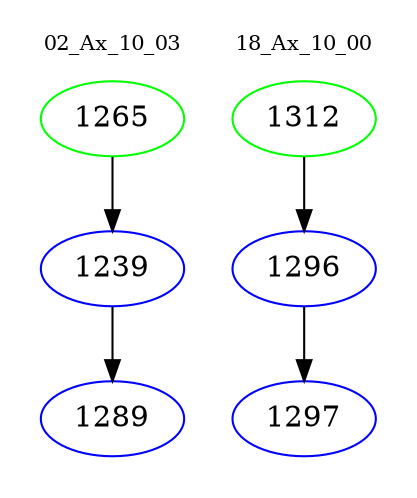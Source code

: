 digraph{
subgraph cluster_0 {
color = white
label = "02_Ax_10_03";
fontsize=10;
T0_1265 [label="1265", color="green"]
T0_1265 -> T0_1239 [color="black"]
T0_1239 [label="1239", color="blue"]
T0_1239 -> T0_1289 [color="black"]
T0_1289 [label="1289", color="blue"]
}
subgraph cluster_1 {
color = white
label = "18_Ax_10_00";
fontsize=10;
T1_1312 [label="1312", color="green"]
T1_1312 -> T1_1296 [color="black"]
T1_1296 [label="1296", color="blue"]
T1_1296 -> T1_1297 [color="black"]
T1_1297 [label="1297", color="blue"]
}
}
